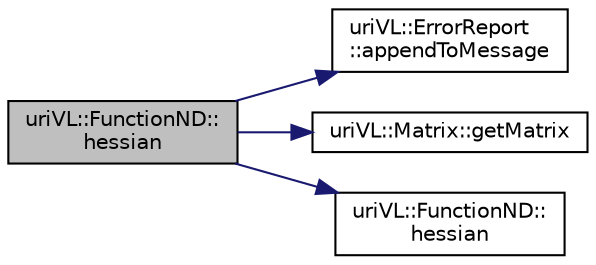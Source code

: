 digraph "uriVL::FunctionND::hessian"
{
  edge [fontname="Helvetica",fontsize="10",labelfontname="Helvetica",labelfontsize="10"];
  node [fontname="Helvetica",fontsize="10",shape=record];
  rankdir="LR";
  Node1 [label="uriVL::FunctionND::\lhessian",height=0.2,width=0.4,color="black", fillcolor="grey75", style="filled", fontcolor="black"];
  Node1 -> Node2 [color="midnightblue",fontsize="10",style="solid",fontname="Helvetica"];
  Node2 [label="uriVL::ErrorReport\l::appendToMessage",height=0.2,width=0.4,color="black", fillcolor="white", style="filled",URL="$classuriVL_1_1ErrorReport.html#a65100d12091947d1df26c38f48058569",tooltip="Appends a string to the error message. "];
  Node1 -> Node3 [color="midnightblue",fontsize="10",style="solid",fontname="Helvetica"];
  Node3 [label="uriVL::Matrix::getMatrix",height=0.2,width=0.4,color="black", fillcolor="white", style="filled",URL="$classuriVL_1_1Matrix.html#a29c91cadbe9ad1e2ec93d51711348f77",tooltip="Returns a read-only pointer to the matrix data. "];
  Node1 -> Node4 [color="midnightblue",fontsize="10",style="solid",fontname="Helvetica"];
  Node4 [label="uriVL::FunctionND::\lhessian",height=0.2,width=0.4,color="black", fillcolor="white", style="filled",URL="$classuriVL_1_1FunctionND.html#a203505f8eb5a4e55c4feafbd4d4e0c0c",tooltip="Evaluates the Hessian matrix of the function at the point specified. "];
}
